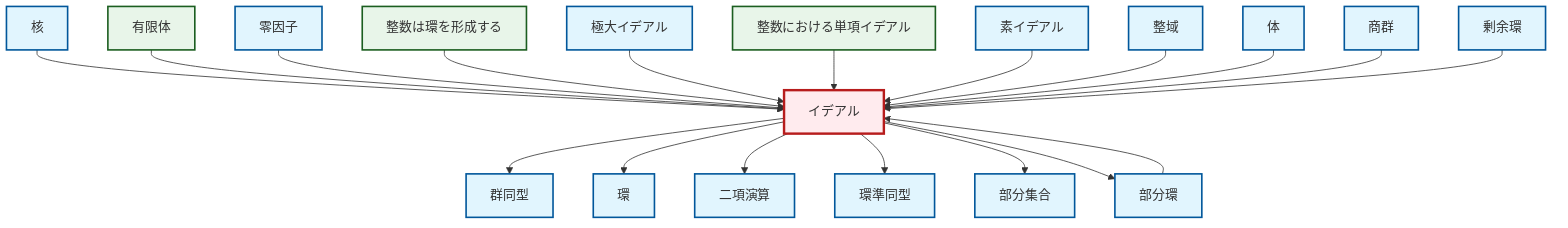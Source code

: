 graph TD
    classDef definition fill:#e1f5fe,stroke:#01579b,stroke-width:2px
    classDef theorem fill:#f3e5f5,stroke:#4a148c,stroke-width:2px
    classDef axiom fill:#fff3e0,stroke:#e65100,stroke-width:2px
    classDef example fill:#e8f5e9,stroke:#1b5e20,stroke-width:2px
    classDef current fill:#ffebee,stroke:#b71c1c,stroke-width:3px
    ex-integers-ring["整数は環を形成する"]:::example
    def-ring-homomorphism["環準同型"]:::definition
    def-kernel["核"]:::definition
    ex-finite-field["有限体"]:::example
    def-subring["部分環"]:::definition
    def-quotient-ring["剰余環"]:::definition
    def-prime-ideal["素イデアル"]:::definition
    def-quotient-group["商群"]:::definition
    def-zero-divisor["零因子"]:::definition
    def-ring["環"]:::definition
    def-subset["部分集合"]:::definition
    def-field["体"]:::definition
    ex-principal-ideal["整数における単項イデアル"]:::example
    def-binary-operation["二項演算"]:::definition
    def-maximal-ideal["極大イデアル"]:::definition
    def-integral-domain["整域"]:::definition
    def-isomorphism["群同型"]:::definition
    def-ideal["イデアル"]:::definition
    def-kernel --> def-ideal
    ex-finite-field --> def-ideal
    def-ideal --> def-isomorphism
    def-ideal --> def-ring
    def-zero-divisor --> def-ideal
    ex-integers-ring --> def-ideal
    def-ideal --> def-binary-operation
    def-maximal-ideal --> def-ideal
    ex-principal-ideal --> def-ideal
    def-prime-ideal --> def-ideal
    def-subring --> def-ideal
    def-integral-domain --> def-ideal
    def-ideal --> def-ring-homomorphism
    def-field --> def-ideal
    def-ideal --> def-subset
    def-ideal --> def-subring
    def-quotient-group --> def-ideal
    def-quotient-ring --> def-ideal
    class def-ideal current